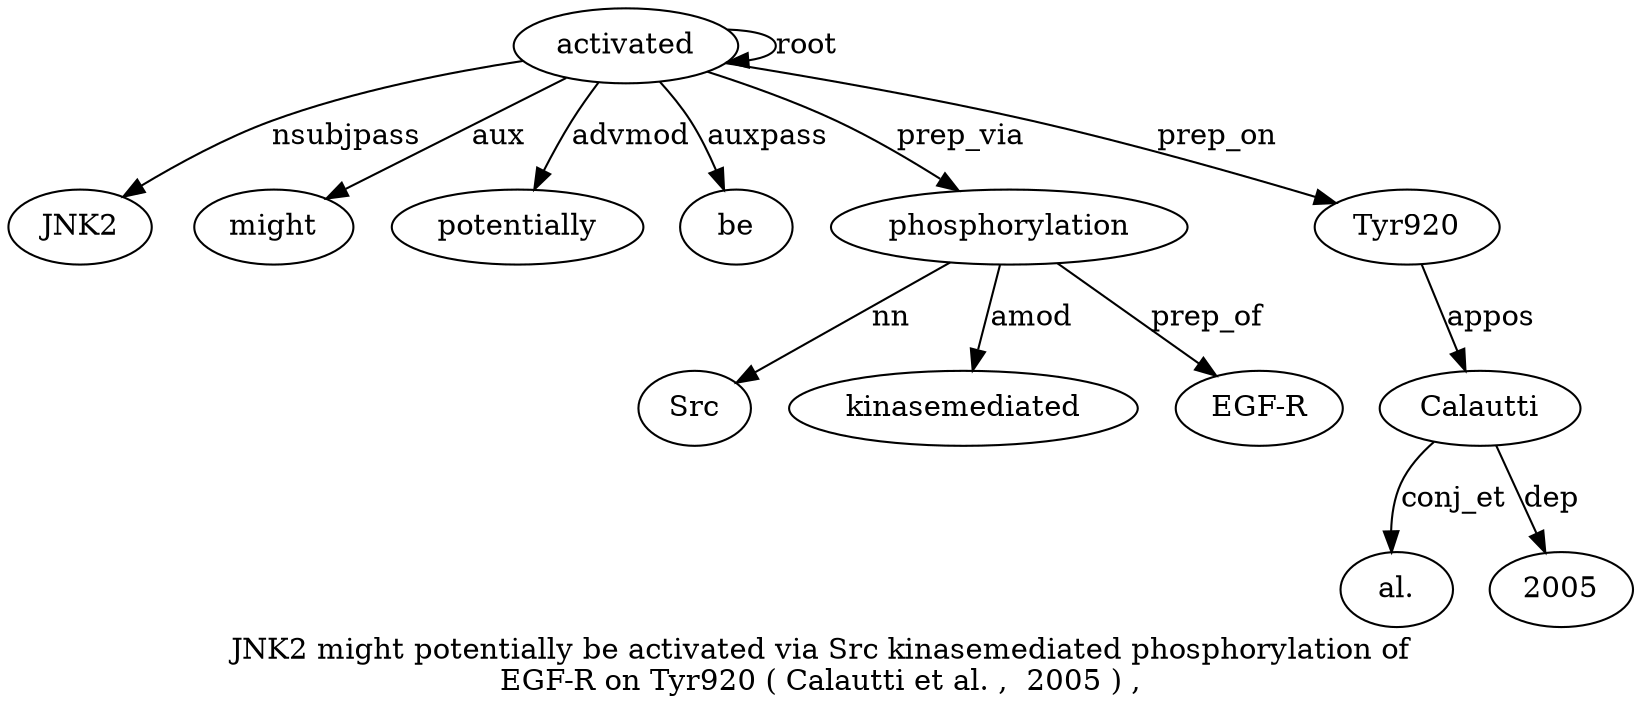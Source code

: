 digraph "JNK2 might potentially be activated via Src kinasemediated phosphorylation of EGF-R on Tyr920 ( Calautti et al. ,  2005 ) ," {
label="JNK2 might potentially be activated via Src kinasemediated phosphorylation of
EGF-R on Tyr920 ( Calautti et al. ,  2005 ) ,";
activated5 [style=filled, fillcolor=white, label=activated];
JNK21 [style=filled, fillcolor=white, label=JNK2];
activated5 -> JNK21  [label=nsubjpass];
might2 [style=filled, fillcolor=white, label=might];
activated5 -> might2  [label=aux];
potentially3 [style=filled, fillcolor=white, label=potentially];
activated5 -> potentially3  [label=advmod];
be4 [style=filled, fillcolor=white, label=be];
activated5 -> be4  [label=auxpass];
activated5 -> activated5  [label=root];
phosphorylation9 [style=filled, fillcolor=white, label=phosphorylation];
Src7 [style=filled, fillcolor=white, label=Src];
phosphorylation9 -> Src7  [label=nn];
kinasemediated8 [style=filled, fillcolor=white, label=kinasemediated];
phosphorylation9 -> kinasemediated8  [label=amod];
activated5 -> phosphorylation9  [label=prep_via];
"EGF-R11" [style=filled, fillcolor=white, label="EGF-R"];
phosphorylation9 -> "EGF-R11"  [label=prep_of];
Tyr92013 [style=filled, fillcolor=white, label=Tyr920];
activated5 -> Tyr92013  [label=prep_on];
Calautti15 [style=filled, fillcolor=white, label=Calautti];
Tyr92013 -> Calautti15  [label=appos];
"al.17" [style=filled, fillcolor=white, label="al."];
Calautti15 -> "al.17"  [label=conj_et];
200519 [style=filled, fillcolor=white, label=2005];
Calautti15 -> 200519  [label=dep];
}
